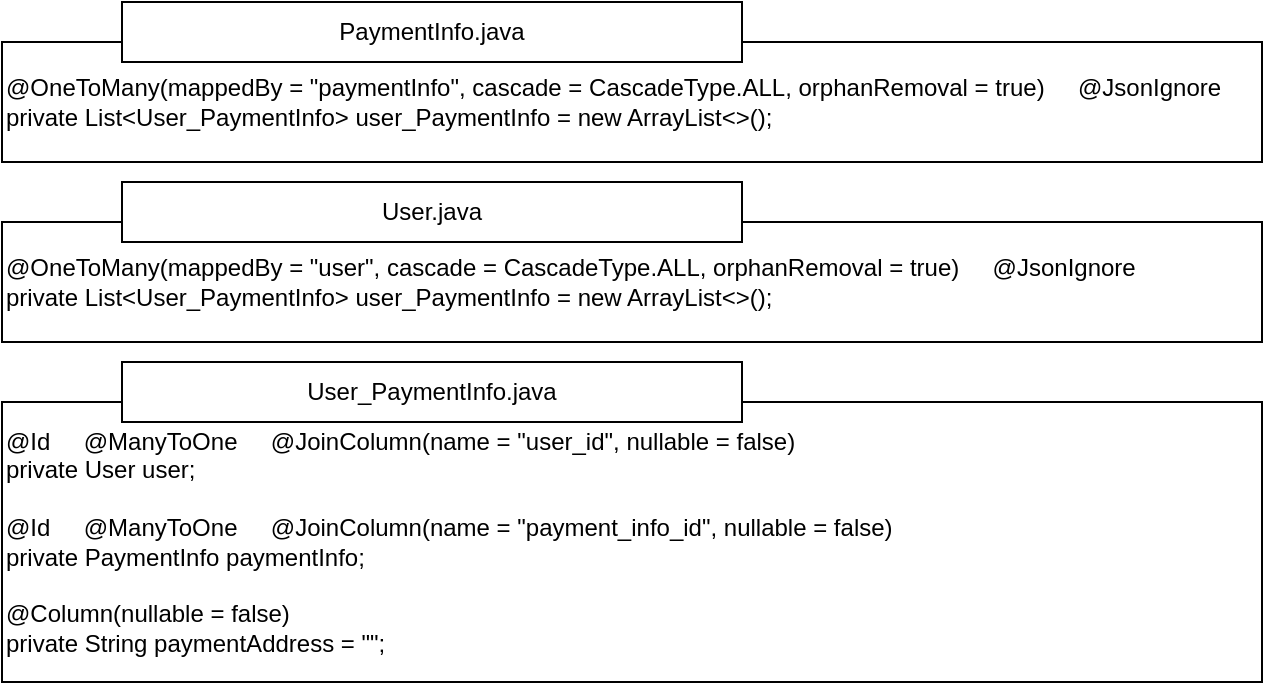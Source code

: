 <mxfile version="26.2.6">
  <diagram name="Seite-1" id="_aeBQ_H9awdiNWCBettI">
    <mxGraphModel dx="1428" dy="751" grid="1" gridSize="10" guides="1" tooltips="1" connect="1" arrows="1" fold="1" page="1" pageScale="1" pageWidth="827" pageHeight="1169" math="0" shadow="0">
      <root>
        <mxCell id="0" />
        <mxCell id="1" parent="0" />
        <mxCell id="XKS4RShXIUA06M08qSKM-1" value="&lt;div align=&quot;left&quot;&gt;@OneToMany(mappedBy = &quot;paymentInfo&quot;, cascade = CascadeType.ALL, orphanRemoval = true)&amp;nbsp;&amp;nbsp;&amp;nbsp;&amp;nbsp; @JsonIgnore&amp;nbsp;&amp;nbsp;&amp;nbsp;&amp;nbsp;&amp;nbsp;&lt;/div&gt;&lt;div align=&quot;left&quot;&gt;private List&amp;lt;User_PaymentInfo&amp;gt; user_PaymentInfo = new ArrayList&amp;lt;&amp;gt;();&lt;/div&gt;" style="rounded=0;whiteSpace=wrap;html=1;align=left;" vertex="1" parent="1">
          <mxGeometry x="140" y="100" width="630" height="60" as="geometry" />
        </mxCell>
        <mxCell id="XKS4RShXIUA06M08qSKM-2" value="&lt;div align=&quot;left&quot;&gt;@Id&amp;nbsp;&amp;nbsp;&amp;nbsp;&amp;nbsp; @ManyToOne&amp;nbsp;&amp;nbsp;&amp;nbsp;&amp;nbsp; @JoinColumn(name = &quot;user_id&quot;, nullable = false)&amp;nbsp;&amp;nbsp;&amp;nbsp;&amp;nbsp;&amp;nbsp;&lt;/div&gt;&lt;div align=&quot;left&quot;&gt;private User user;&amp;nbsp;&amp;nbsp;&amp;nbsp;&amp;nbsp;&amp;nbsp;&amp;nbsp;&lt;/div&gt;&lt;div align=&quot;left&quot;&gt;&lt;br&gt;&lt;/div&gt;&lt;div align=&quot;left&quot;&gt;@Id&amp;nbsp;&amp;nbsp;&amp;nbsp;&amp;nbsp; @ManyToOne&amp;nbsp;&amp;nbsp;&amp;nbsp;&amp;nbsp; @JoinColumn(name = &quot;payment_info_id&quot;, nullable = false)&amp;nbsp;&amp;nbsp;&amp;nbsp;&amp;nbsp;&amp;nbsp;&lt;/div&gt;&lt;div align=&quot;left&quot;&gt;private PaymentInfo paymentInfo;&amp;nbsp;&amp;nbsp;&amp;nbsp;&amp;nbsp;&amp;nbsp;&amp;nbsp;&lt;/div&gt;&lt;div align=&quot;left&quot;&gt;&lt;br&gt;&lt;/div&gt;&lt;div align=&quot;left&quot;&gt;@Column(nullable = false)&amp;nbsp;&amp;nbsp;&amp;nbsp;&amp;nbsp;&amp;nbsp;&lt;/div&gt;&lt;div align=&quot;left&quot;&gt;private String paymentAddress = &quot;&quot;;&lt;/div&gt;" style="rounded=0;whiteSpace=wrap;html=1;align=left;" vertex="1" parent="1">
          <mxGeometry x="140" y="280" width="630" height="140" as="geometry" />
        </mxCell>
        <mxCell id="XKS4RShXIUA06M08qSKM-3" value="&lt;div align=&quot;left&quot;&gt;@OneToMany(mappedBy = &quot;user&quot;, cascade = CascadeType.ALL, orphanRemoval = true)&amp;nbsp;&amp;nbsp;&amp;nbsp;&amp;nbsp; @JsonIgnore&amp;nbsp;&amp;nbsp;&amp;nbsp;&amp;nbsp;&amp;nbsp;&lt;/div&gt;&lt;div align=&quot;left&quot;&gt;private List&amp;lt;User_PaymentInfo&amp;gt; user_PaymentInfo = new ArrayList&amp;lt;&amp;gt;();&lt;/div&gt;" style="rounded=0;whiteSpace=wrap;html=1;align=left;" vertex="1" parent="1">
          <mxGeometry x="140" y="190" width="630" height="60" as="geometry" />
        </mxCell>
        <mxCell id="XKS4RShXIUA06M08qSKM-4" value="PaymentInfo.java" style="rounded=0;whiteSpace=wrap;html=1;" vertex="1" parent="1">
          <mxGeometry x="200" y="80" width="310" height="30" as="geometry" />
        </mxCell>
        <mxCell id="XKS4RShXIUA06M08qSKM-5" value="User_PaymentInfo.java" style="rounded=0;whiteSpace=wrap;html=1;" vertex="1" parent="1">
          <mxGeometry x="200" y="260" width="310" height="30" as="geometry" />
        </mxCell>
        <mxCell id="XKS4RShXIUA06M08qSKM-6" value="User.java" style="rounded=0;whiteSpace=wrap;html=1;" vertex="1" parent="1">
          <mxGeometry x="200" y="170" width="310" height="30" as="geometry" />
        </mxCell>
      </root>
    </mxGraphModel>
  </diagram>
</mxfile>
